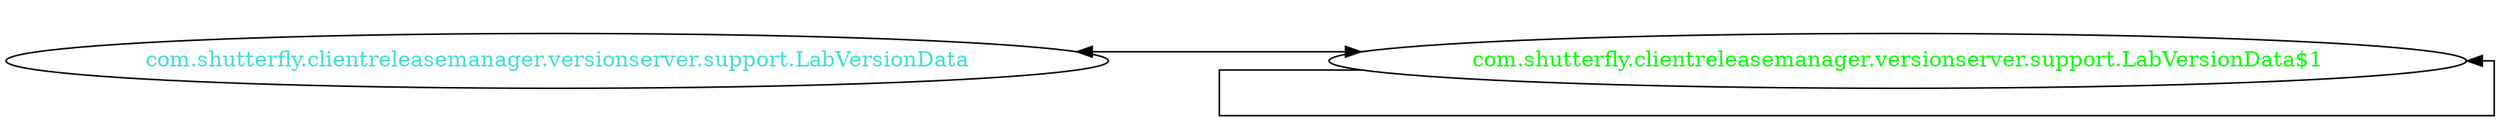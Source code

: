 digraph dependencyGraph {
 concentrate=true;
 ranksep="2.0";
 rankdir="LR"; 
 splines="ortho";
"com.shutterfly.clientreleasemanager.versionserver.support.LabVersionData$1" [fontcolor="red"];
"com.shutterfly.clientreleasemanager.versionserver.support.LabVersionData$1" [ fontcolor="green" ];
"com.shutterfly.clientreleasemanager.versionserver.support.LabVersionData$1"->"com.shutterfly.clientreleasemanager.versionserver.support.LabVersionData$1";
"com.shutterfly.clientreleasemanager.versionserver.support.LabVersionData" [ fontcolor="turquoise" ];
"com.shutterfly.clientreleasemanager.versionserver.support.LabVersionData"->"com.shutterfly.clientreleasemanager.versionserver.support.LabVersionData$1" [dir=both];
}